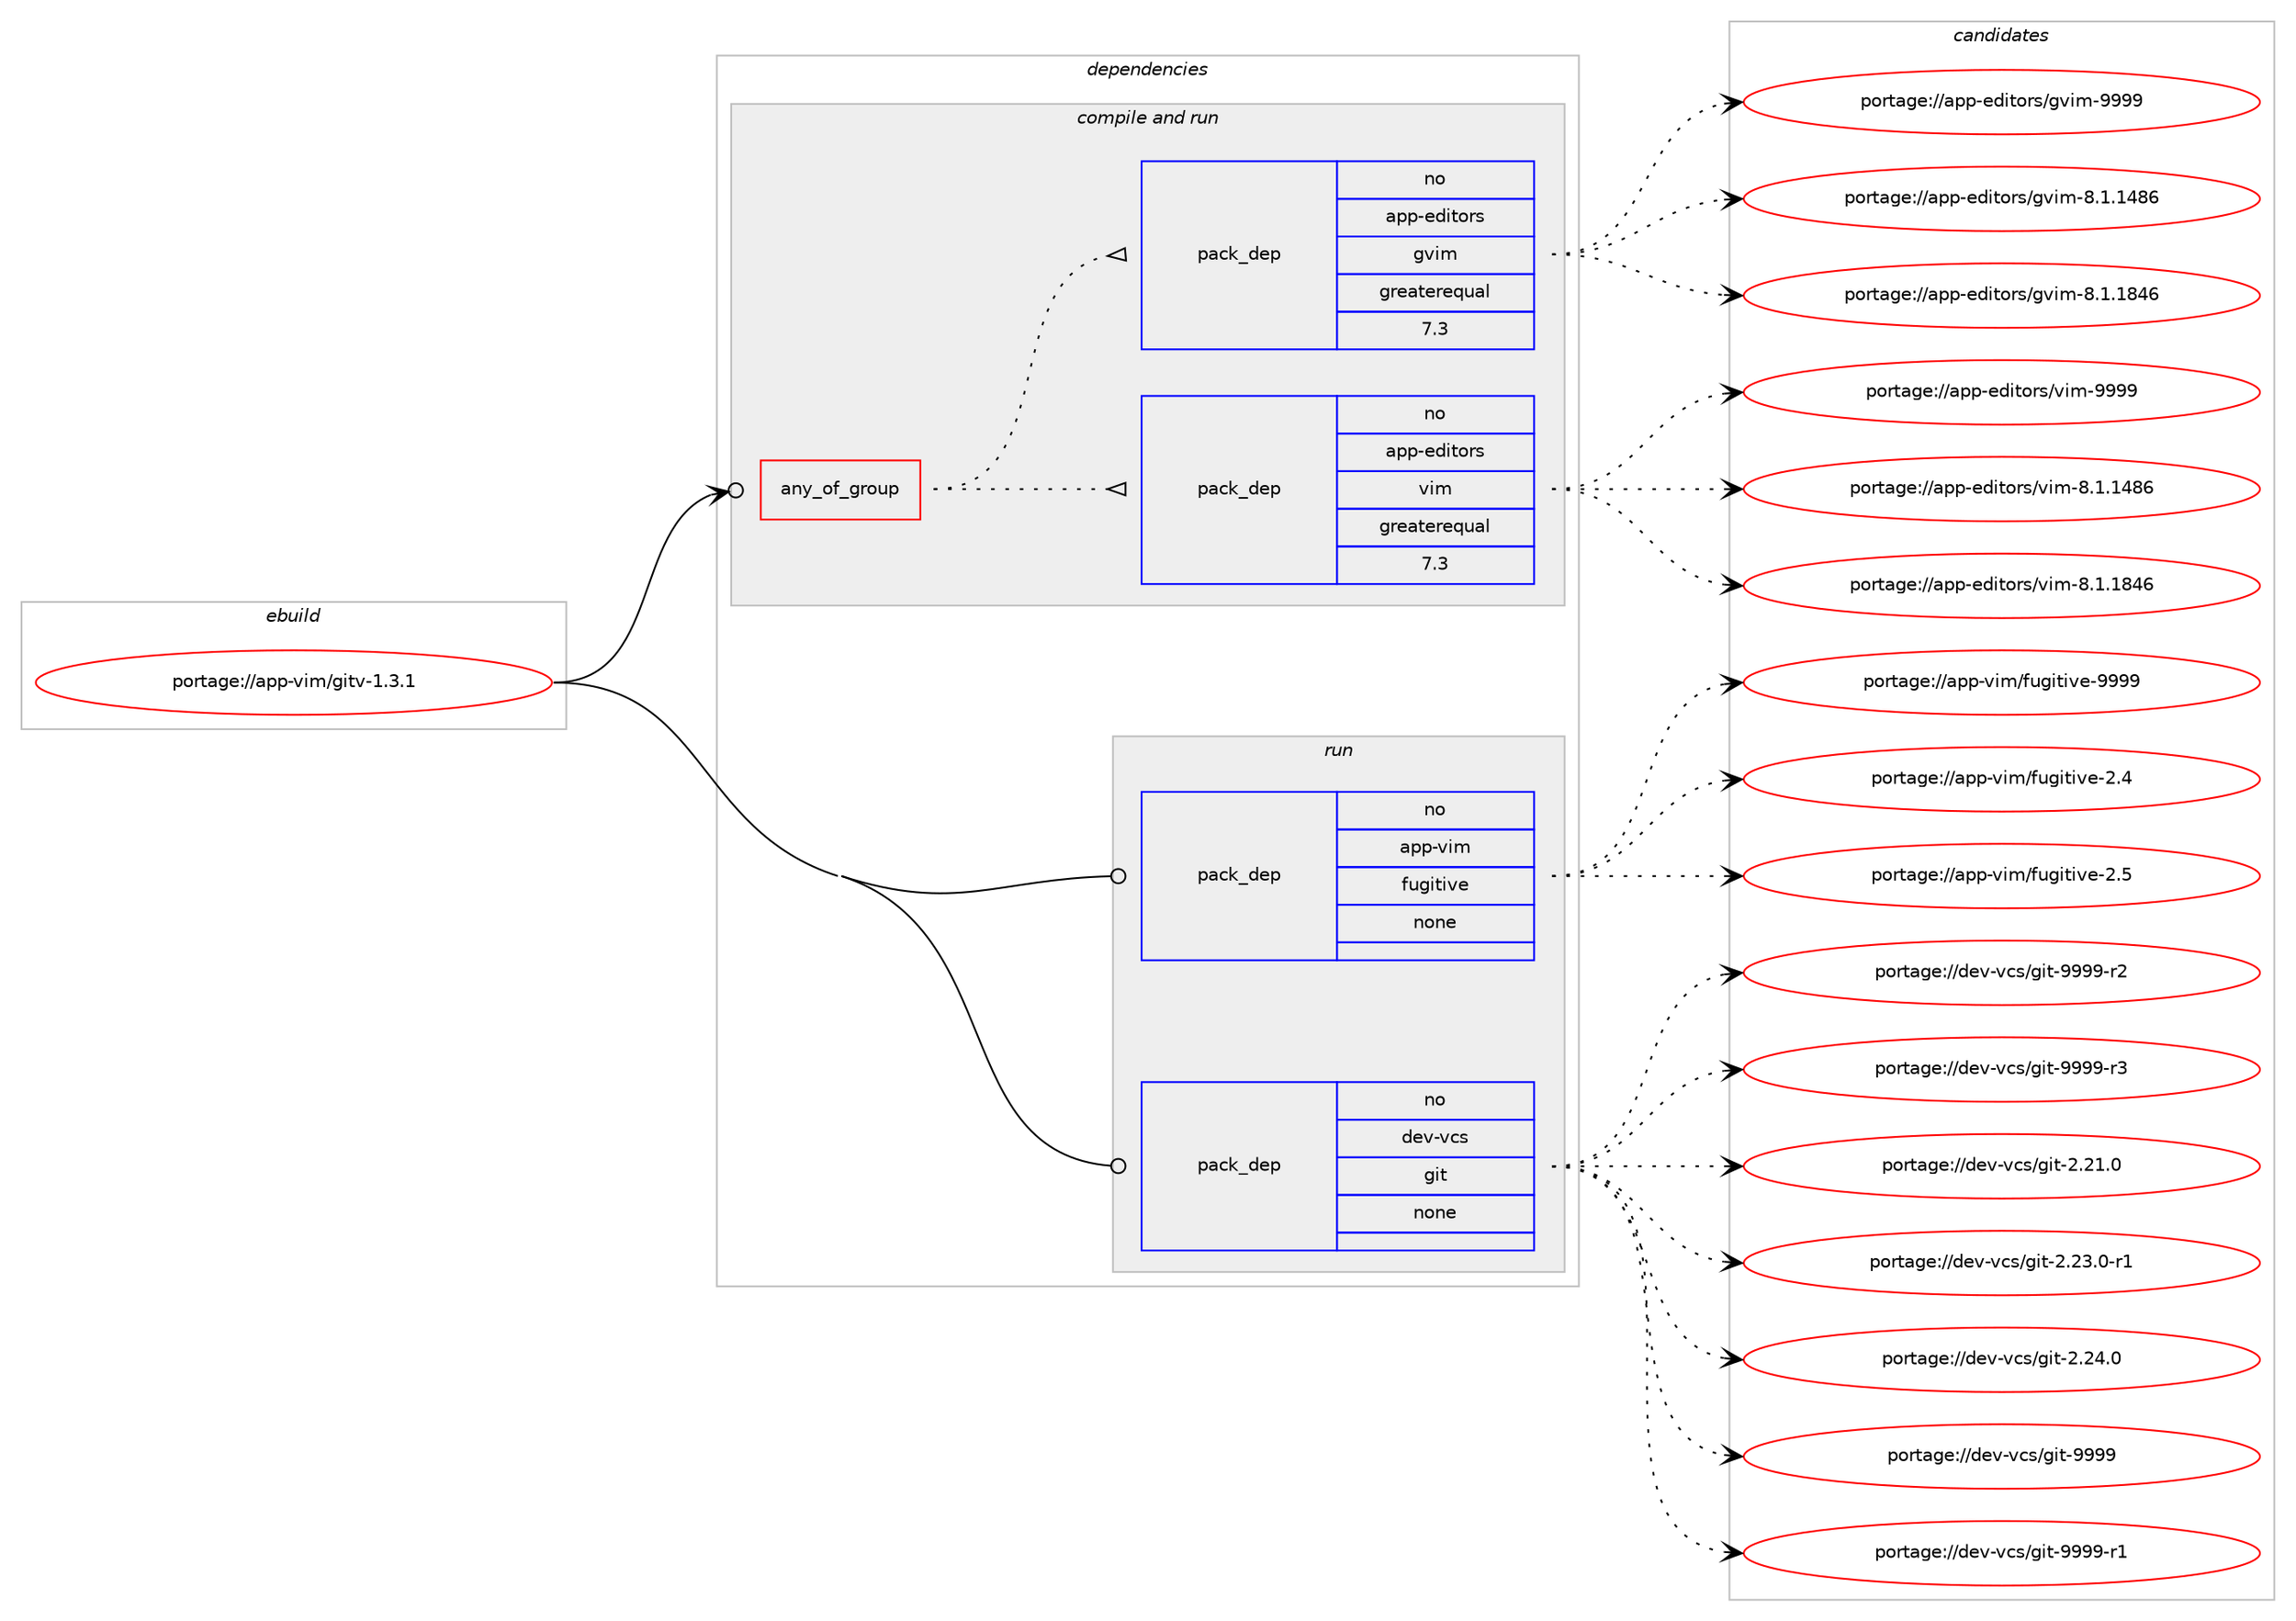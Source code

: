 digraph prolog {

# *************
# Graph options
# *************

newrank=true;
concentrate=true;
compound=true;
graph [rankdir=LR,fontname=Helvetica,fontsize=10,ranksep=1.5];#, ranksep=2.5, nodesep=0.2];
edge  [arrowhead=vee];
node  [fontname=Helvetica,fontsize=10];

# **********
# The ebuild
# **********

subgraph cluster_leftcol {
color=gray;
rank=same;
label=<<i>ebuild</i>>;
id [label="portage://app-vim/gitv-1.3.1", color=red, width=4, href="../app-vim/gitv-1.3.1.svg"];
}

# ****************
# The dependencies
# ****************

subgraph cluster_midcol {
color=gray;
label=<<i>dependencies</i>>;
subgraph cluster_compile {
fillcolor="#eeeeee";
style=filled;
label=<<i>compile</i>>;
}
subgraph cluster_compileandrun {
fillcolor="#eeeeee";
style=filled;
label=<<i>compile and run</i>>;
subgraph any918 {
dependency49455 [label=<<TABLE BORDER="0" CELLBORDER="1" CELLSPACING="0" CELLPADDING="4"><TR><TD CELLPADDING="10">any_of_group</TD></TR></TABLE>>, shape=none, color=red];subgraph pack36823 {
dependency49456 [label=<<TABLE BORDER="0" CELLBORDER="1" CELLSPACING="0" CELLPADDING="4" WIDTH="220"><TR><TD ROWSPAN="6" CELLPADDING="30">pack_dep</TD></TR><TR><TD WIDTH="110">no</TD></TR><TR><TD>app-editors</TD></TR><TR><TD>vim</TD></TR><TR><TD>greaterequal</TD></TR><TR><TD>7.3</TD></TR></TABLE>>, shape=none, color=blue];
}
dependency49455:e -> dependency49456:w [weight=20,style="dotted",arrowhead="oinv"];
subgraph pack36824 {
dependency49457 [label=<<TABLE BORDER="0" CELLBORDER="1" CELLSPACING="0" CELLPADDING="4" WIDTH="220"><TR><TD ROWSPAN="6" CELLPADDING="30">pack_dep</TD></TR><TR><TD WIDTH="110">no</TD></TR><TR><TD>app-editors</TD></TR><TR><TD>gvim</TD></TR><TR><TD>greaterequal</TD></TR><TR><TD>7.3</TD></TR></TABLE>>, shape=none, color=blue];
}
dependency49455:e -> dependency49457:w [weight=20,style="dotted",arrowhead="oinv"];
}
id:e -> dependency49455:w [weight=20,style="solid",arrowhead="odotvee"];
}
subgraph cluster_run {
fillcolor="#eeeeee";
style=filled;
label=<<i>run</i>>;
subgraph pack36825 {
dependency49458 [label=<<TABLE BORDER="0" CELLBORDER="1" CELLSPACING="0" CELLPADDING="4" WIDTH="220"><TR><TD ROWSPAN="6" CELLPADDING="30">pack_dep</TD></TR><TR><TD WIDTH="110">no</TD></TR><TR><TD>app-vim</TD></TR><TR><TD>fugitive</TD></TR><TR><TD>none</TD></TR><TR><TD></TD></TR></TABLE>>, shape=none, color=blue];
}
id:e -> dependency49458:w [weight=20,style="solid",arrowhead="odot"];
subgraph pack36826 {
dependency49459 [label=<<TABLE BORDER="0" CELLBORDER="1" CELLSPACING="0" CELLPADDING="4" WIDTH="220"><TR><TD ROWSPAN="6" CELLPADDING="30">pack_dep</TD></TR><TR><TD WIDTH="110">no</TD></TR><TR><TD>dev-vcs</TD></TR><TR><TD>git</TD></TR><TR><TD>none</TD></TR><TR><TD></TD></TR></TABLE>>, shape=none, color=blue];
}
id:e -> dependency49459:w [weight=20,style="solid",arrowhead="odot"];
}
}

# **************
# The candidates
# **************

subgraph cluster_choices {
rank=same;
color=gray;
label=<<i>candidates</i>>;

subgraph choice36823 {
color=black;
nodesep=1;
choiceportage971121124510110010511611111411547118105109455646494649525654 [label="portage://app-editors/vim-8.1.1486", color=red, width=4,href="../app-editors/vim-8.1.1486.svg"];
choiceportage971121124510110010511611111411547118105109455646494649565254 [label="portage://app-editors/vim-8.1.1846", color=red, width=4,href="../app-editors/vim-8.1.1846.svg"];
choiceportage9711211245101100105116111114115471181051094557575757 [label="portage://app-editors/vim-9999", color=red, width=4,href="../app-editors/vim-9999.svg"];
dependency49456:e -> choiceportage971121124510110010511611111411547118105109455646494649525654:w [style=dotted,weight="100"];
dependency49456:e -> choiceportage971121124510110010511611111411547118105109455646494649565254:w [style=dotted,weight="100"];
dependency49456:e -> choiceportage9711211245101100105116111114115471181051094557575757:w [style=dotted,weight="100"];
}
subgraph choice36824 {
color=black;
nodesep=1;
choiceportage971121124510110010511611111411547103118105109455646494649525654 [label="portage://app-editors/gvim-8.1.1486", color=red, width=4,href="../app-editors/gvim-8.1.1486.svg"];
choiceportage971121124510110010511611111411547103118105109455646494649565254 [label="portage://app-editors/gvim-8.1.1846", color=red, width=4,href="../app-editors/gvim-8.1.1846.svg"];
choiceportage9711211245101100105116111114115471031181051094557575757 [label="portage://app-editors/gvim-9999", color=red, width=4,href="../app-editors/gvim-9999.svg"];
dependency49457:e -> choiceportage971121124510110010511611111411547103118105109455646494649525654:w [style=dotted,weight="100"];
dependency49457:e -> choiceportage971121124510110010511611111411547103118105109455646494649565254:w [style=dotted,weight="100"];
dependency49457:e -> choiceportage9711211245101100105116111114115471031181051094557575757:w [style=dotted,weight="100"];
}
subgraph choice36825 {
color=black;
nodesep=1;
choiceportage97112112451181051094710211710310511610511810145504652 [label="portage://app-vim/fugitive-2.4", color=red, width=4,href="../app-vim/fugitive-2.4.svg"];
choiceportage97112112451181051094710211710310511610511810145504653 [label="portage://app-vim/fugitive-2.5", color=red, width=4,href="../app-vim/fugitive-2.5.svg"];
choiceportage9711211245118105109471021171031051161051181014557575757 [label="portage://app-vim/fugitive-9999", color=red, width=4,href="../app-vim/fugitive-9999.svg"];
dependency49458:e -> choiceportage97112112451181051094710211710310511610511810145504652:w [style=dotted,weight="100"];
dependency49458:e -> choiceportage97112112451181051094710211710310511610511810145504653:w [style=dotted,weight="100"];
dependency49458:e -> choiceportage9711211245118105109471021171031051161051181014557575757:w [style=dotted,weight="100"];
}
subgraph choice36826 {
color=black;
nodesep=1;
choiceportage10010111845118991154710310511645504650494648 [label="portage://dev-vcs/git-2.21.0", color=red, width=4,href="../dev-vcs/git-2.21.0.svg"];
choiceportage100101118451189911547103105116455046505146484511449 [label="portage://dev-vcs/git-2.23.0-r1", color=red, width=4,href="../dev-vcs/git-2.23.0-r1.svg"];
choiceportage10010111845118991154710310511645504650524648 [label="portage://dev-vcs/git-2.24.0", color=red, width=4,href="../dev-vcs/git-2.24.0.svg"];
choiceportage1001011184511899115471031051164557575757 [label="portage://dev-vcs/git-9999", color=red, width=4,href="../dev-vcs/git-9999.svg"];
choiceportage10010111845118991154710310511645575757574511449 [label="portage://dev-vcs/git-9999-r1", color=red, width=4,href="../dev-vcs/git-9999-r1.svg"];
choiceportage10010111845118991154710310511645575757574511450 [label="portage://dev-vcs/git-9999-r2", color=red, width=4,href="../dev-vcs/git-9999-r2.svg"];
choiceportage10010111845118991154710310511645575757574511451 [label="portage://dev-vcs/git-9999-r3", color=red, width=4,href="../dev-vcs/git-9999-r3.svg"];
dependency49459:e -> choiceportage10010111845118991154710310511645504650494648:w [style=dotted,weight="100"];
dependency49459:e -> choiceportage100101118451189911547103105116455046505146484511449:w [style=dotted,weight="100"];
dependency49459:e -> choiceportage10010111845118991154710310511645504650524648:w [style=dotted,weight="100"];
dependency49459:e -> choiceportage1001011184511899115471031051164557575757:w [style=dotted,weight="100"];
dependency49459:e -> choiceportage10010111845118991154710310511645575757574511449:w [style=dotted,weight="100"];
dependency49459:e -> choiceportage10010111845118991154710310511645575757574511450:w [style=dotted,weight="100"];
dependency49459:e -> choiceportage10010111845118991154710310511645575757574511451:w [style=dotted,weight="100"];
}
}

}
